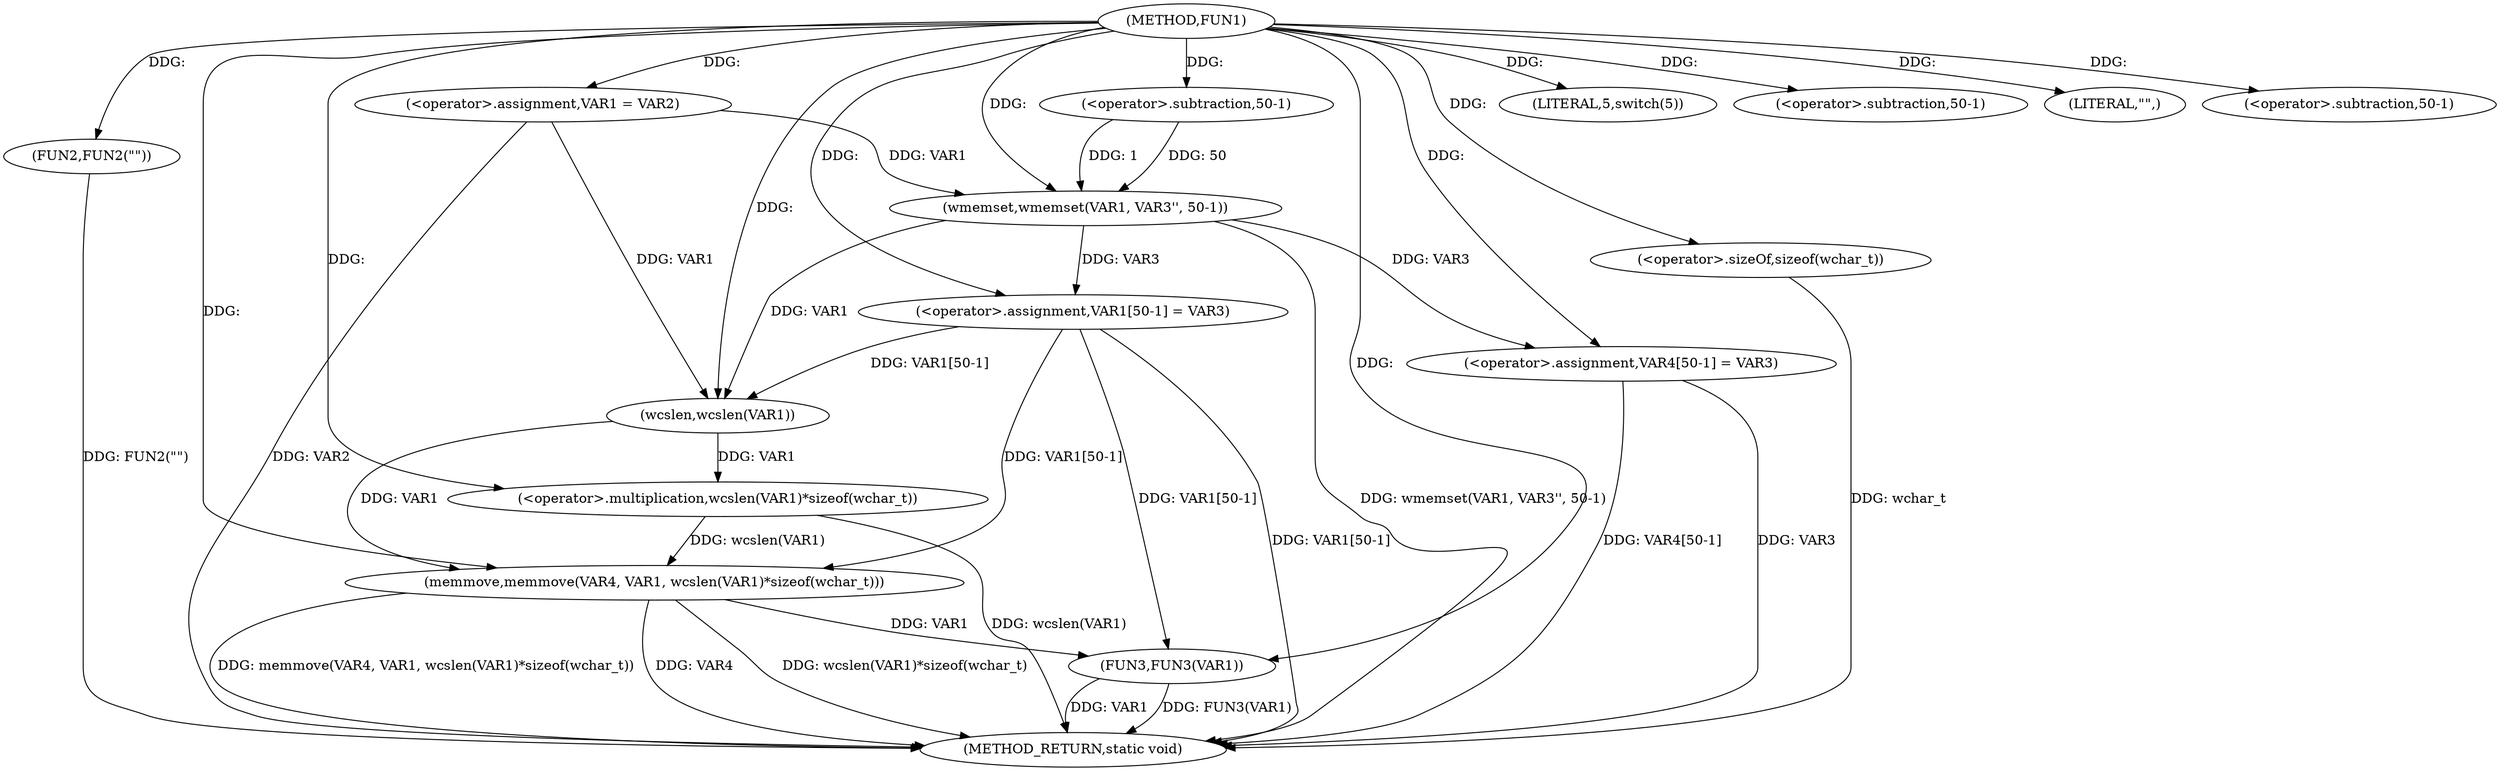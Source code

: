digraph FUN1 {  
"1000100" [label = "(METHOD,FUN1)" ]
"1000148" [label = "(METHOD_RETURN,static void)" ]
"1000104" [label = "(<operator>.assignment,VAR1 = VAR2)" ]
"1000108" [label = "(LITERAL,5,switch(5))" ]
"1000111" [label = "(FUN2,FUN2(\"\"))" ]
"1000115" [label = "(wmemset,wmemset(VAR1, VAR3'', 50-1))" ]
"1000118" [label = "(<operator>.subtraction,50-1)" ]
"1000121" [label = "(<operator>.assignment,VAR1[50-1] = VAR3)" ]
"1000124" [label = "(<operator>.subtraction,50-1)" ]
"1000130" [label = "(LITERAL,\"\",)" ]
"1000131" [label = "(memmove,memmove(VAR4, VAR1, wcslen(VAR1)*sizeof(wchar_t)))" ]
"1000134" [label = "(<operator>.multiplication,wcslen(VAR1)*sizeof(wchar_t))" ]
"1000135" [label = "(wcslen,wcslen(VAR1))" ]
"1000137" [label = "(<operator>.sizeOf,sizeof(wchar_t))" ]
"1000139" [label = "(<operator>.assignment,VAR4[50-1] = VAR3)" ]
"1000142" [label = "(<operator>.subtraction,50-1)" ]
"1000146" [label = "(FUN3,FUN3(VAR1))" ]
  "1000139" -> "1000148"  [ label = "DDG: VAR4[50-1]"] 
  "1000131" -> "1000148"  [ label = "DDG: wcslen(VAR1)*sizeof(wchar_t)"] 
  "1000134" -> "1000148"  [ label = "DDG: wcslen(VAR1)"] 
  "1000137" -> "1000148"  [ label = "DDG: wchar_t"] 
  "1000146" -> "1000148"  [ label = "DDG: FUN3(VAR1)"] 
  "1000131" -> "1000148"  [ label = "DDG: memmove(VAR4, VAR1, wcslen(VAR1)*sizeof(wchar_t))"] 
  "1000131" -> "1000148"  [ label = "DDG: VAR4"] 
  "1000115" -> "1000148"  [ label = "DDG: wmemset(VAR1, VAR3'', 50-1)"] 
  "1000121" -> "1000148"  [ label = "DDG: VAR1[50-1]"] 
  "1000139" -> "1000148"  [ label = "DDG: VAR3"] 
  "1000146" -> "1000148"  [ label = "DDG: VAR1"] 
  "1000111" -> "1000148"  [ label = "DDG: FUN2(\"\")"] 
  "1000104" -> "1000148"  [ label = "DDG: VAR2"] 
  "1000100" -> "1000104"  [ label = "DDG: "] 
  "1000100" -> "1000108"  [ label = "DDG: "] 
  "1000100" -> "1000111"  [ label = "DDG: "] 
  "1000104" -> "1000115"  [ label = "DDG: VAR1"] 
  "1000100" -> "1000115"  [ label = "DDG: "] 
  "1000118" -> "1000115"  [ label = "DDG: 50"] 
  "1000118" -> "1000115"  [ label = "DDG: 1"] 
  "1000100" -> "1000118"  [ label = "DDG: "] 
  "1000115" -> "1000121"  [ label = "DDG: VAR3"] 
  "1000100" -> "1000121"  [ label = "DDG: "] 
  "1000100" -> "1000124"  [ label = "DDG: "] 
  "1000100" -> "1000130"  [ label = "DDG: "] 
  "1000100" -> "1000131"  [ label = "DDG: "] 
  "1000135" -> "1000131"  [ label = "DDG: VAR1"] 
  "1000121" -> "1000131"  [ label = "DDG: VAR1[50-1]"] 
  "1000134" -> "1000131"  [ label = "DDG: wcslen(VAR1)"] 
  "1000135" -> "1000134"  [ label = "DDG: VAR1"] 
  "1000104" -> "1000135"  [ label = "DDG: VAR1"] 
  "1000121" -> "1000135"  [ label = "DDG: VAR1[50-1]"] 
  "1000115" -> "1000135"  [ label = "DDG: VAR1"] 
  "1000100" -> "1000135"  [ label = "DDG: "] 
  "1000100" -> "1000134"  [ label = "DDG: "] 
  "1000100" -> "1000137"  [ label = "DDG: "] 
  "1000100" -> "1000139"  [ label = "DDG: "] 
  "1000115" -> "1000139"  [ label = "DDG: VAR3"] 
  "1000100" -> "1000142"  [ label = "DDG: "] 
  "1000131" -> "1000146"  [ label = "DDG: VAR1"] 
  "1000121" -> "1000146"  [ label = "DDG: VAR1[50-1]"] 
  "1000100" -> "1000146"  [ label = "DDG: "] 
}
